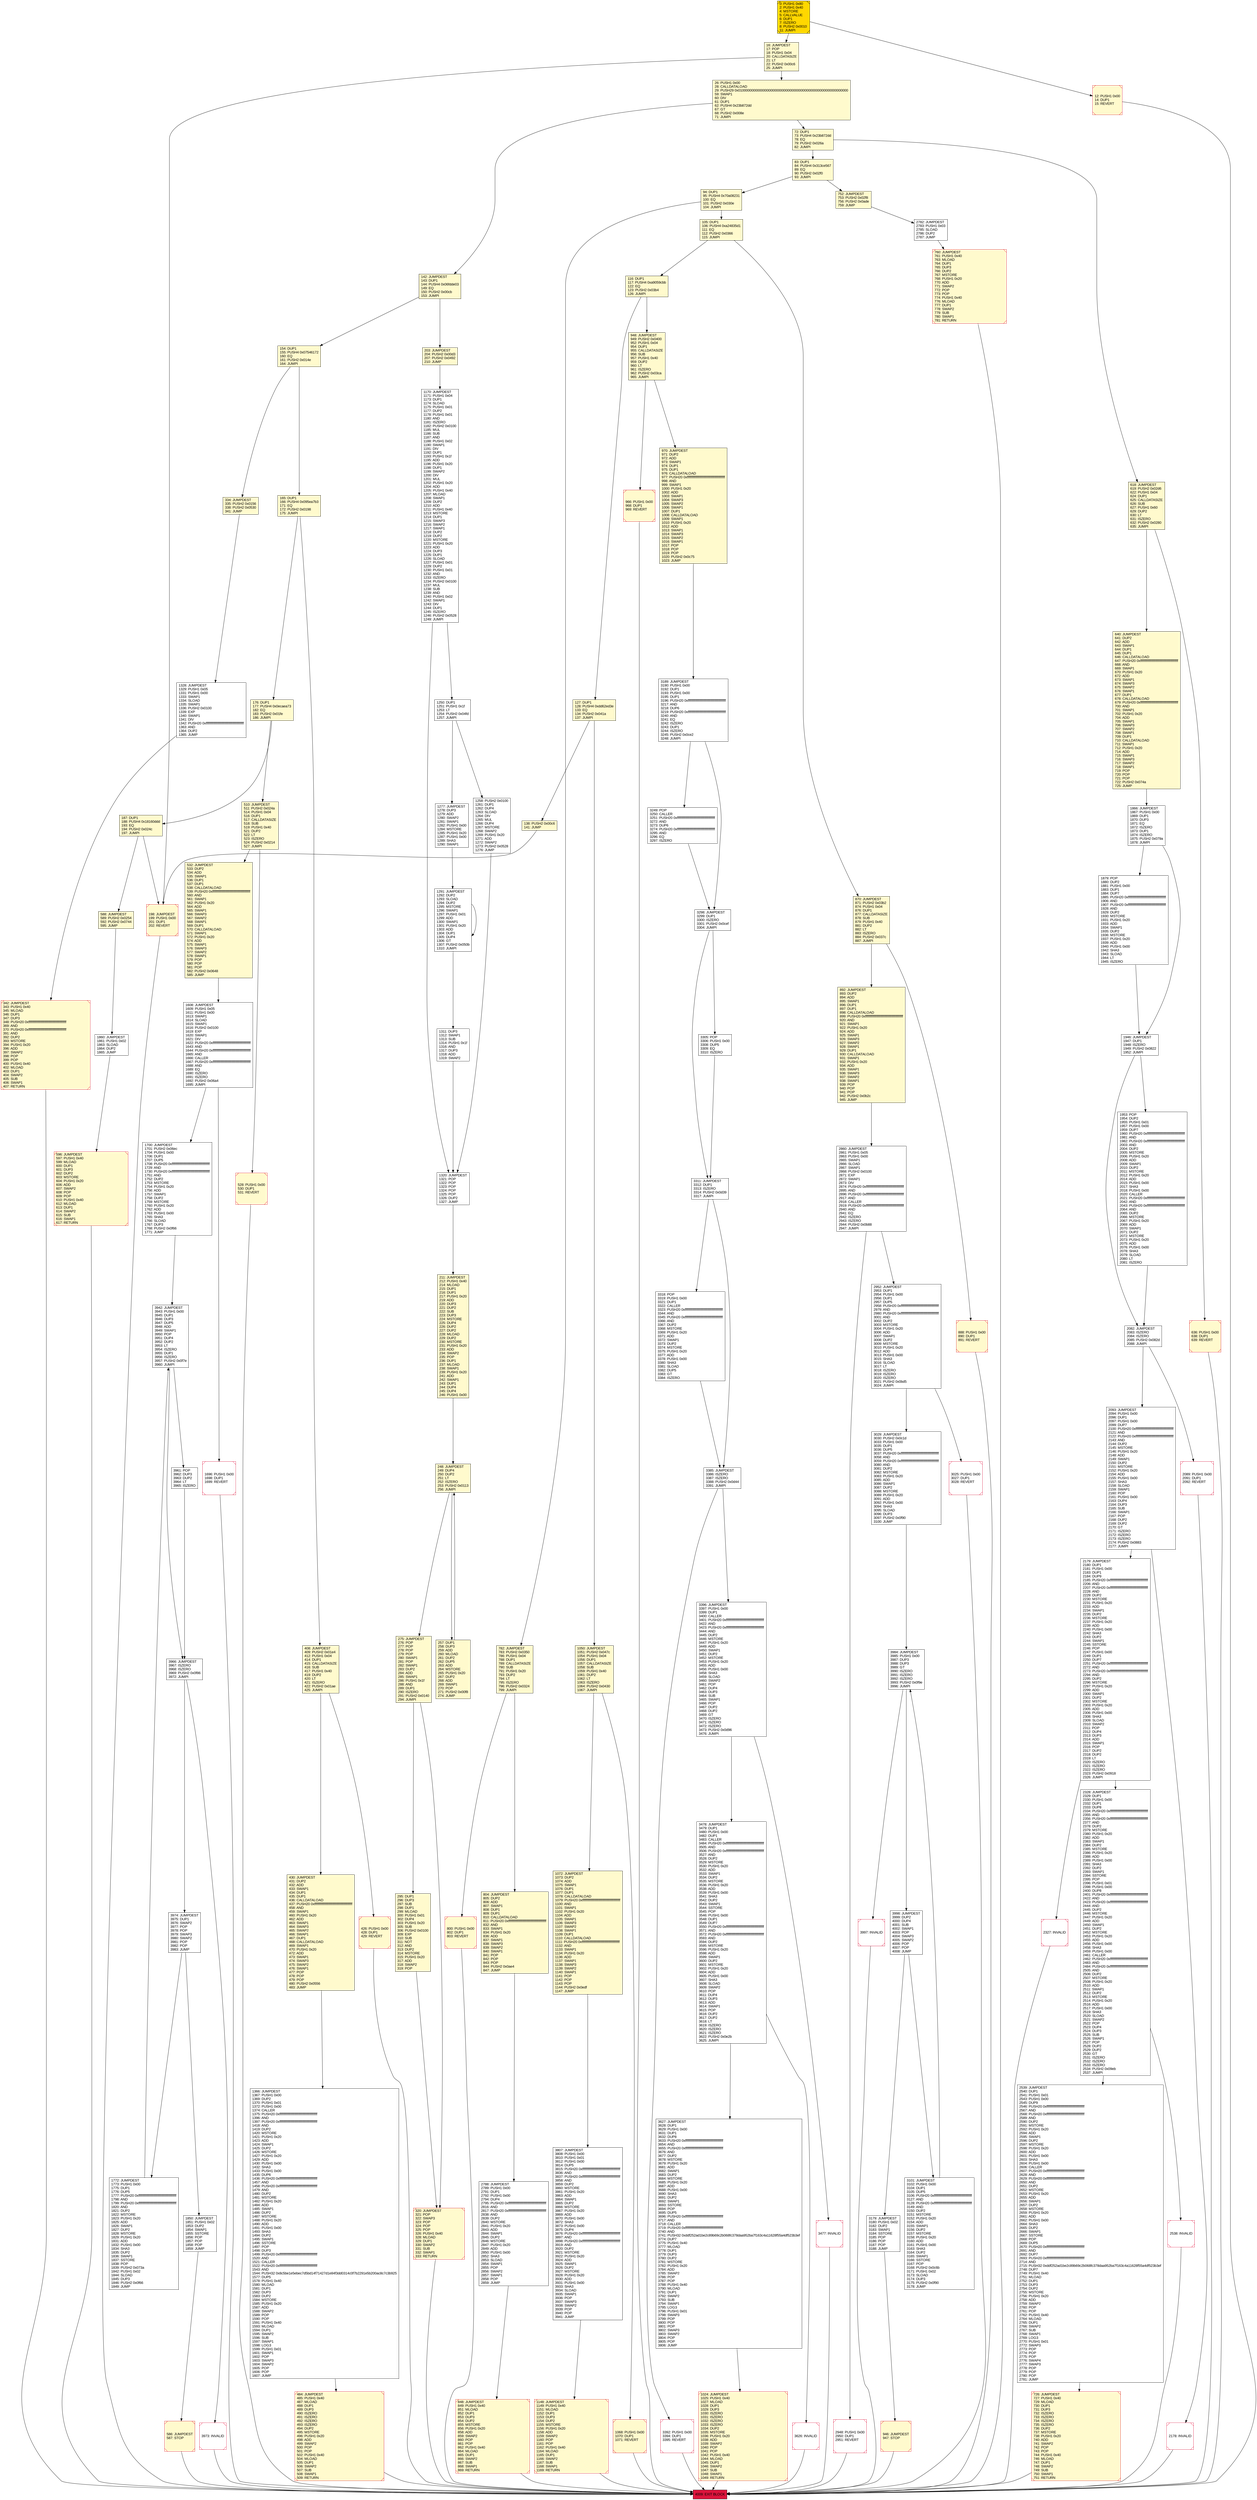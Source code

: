 digraph G {
bgcolor=transparent rankdir=UD;
node [shape=box style=filled color=black fillcolor=white fontname=arial fontcolor=black];
26 [label="26: PUSH1 0x00\l28: CALLDATALOAD\l29: PUSH29 0x0100000000000000000000000000000000000000000000000000000000\l59: SWAP1\l60: DIV\l61: DUP1\l62: PUSH4 0x23b872dd\l67: GT\l68: PUSH2 0x008e\l71: JUMPI\l" fillcolor=lemonchiffon ];
1696 [label="1696: PUSH1 0x00\l1698: DUP1\l1699: REVERT\l" shape=Msquare color=crimson ];
2328 [label="2328: JUMPDEST\l2329: DUP1\l2330: PUSH1 0x00\l2332: DUP1\l2333: DUP8\l2334: PUSH20 0xffffffffffffffffffffffffffffffffffffffff\l2355: AND\l2356: PUSH20 0xffffffffffffffffffffffffffffffffffffffff\l2377: AND\l2378: DUP2\l2379: MSTORE\l2380: PUSH1 0x20\l2382: ADD\l2383: SWAP1\l2384: DUP2\l2385: MSTORE\l2386: PUSH1 0x20\l2388: ADD\l2389: PUSH1 0x00\l2391: SHA3\l2392: DUP2\l2393: SWAP1\l2394: SSTORE\l2395: POP\l2396: PUSH1 0x01\l2398: PUSH1 0x00\l2400: DUP8\l2401: PUSH20 0xffffffffffffffffffffffffffffffffffffffff\l2422: AND\l2423: PUSH20 0xffffffffffffffffffffffffffffffffffffffff\l2444: AND\l2445: DUP2\l2446: MSTORE\l2447: PUSH1 0x20\l2449: ADD\l2450: SWAP1\l2451: DUP2\l2452: MSTORE\l2453: PUSH1 0x20\l2455: ADD\l2456: PUSH1 0x00\l2458: SHA3\l2459: PUSH1 0x00\l2461: CALLER\l2462: PUSH20 0xffffffffffffffffffffffffffffffffffffffff\l2483: AND\l2484: PUSH20 0xffffffffffffffffffffffffffffffffffffffff\l2505: AND\l2506: DUP2\l2507: MSTORE\l2508: PUSH1 0x20\l2510: ADD\l2511: SWAP1\l2512: DUP2\l2513: MSTORE\l2514: PUSH1 0x20\l2516: ADD\l2517: PUSH1 0x00\l2519: SHA3\l2520: SLOAD\l2521: SWAP2\l2522: POP\l2523: DUP4\l2524: DUP3\l2525: SUB\l2526: SWAP1\l2527: POP\l2528: DUP2\l2529: DUP2\l2530: GT\l2531: ISZERO\l2532: ISZERO\l2533: ISZERO\l2534: PUSH2 0x09eb\l2537: JUMPI\l" ];
342 [label="342: JUMPDEST\l343: PUSH1 0x40\l345: MLOAD\l346: DUP1\l347: DUP3\l348: PUSH20 0xffffffffffffffffffffffffffffffffffffffff\l369: AND\l370: PUSH20 0xffffffffffffffffffffffffffffffffffffffff\l391: AND\l392: DUP2\l393: MSTORE\l394: PUSH1 0x20\l396: ADD\l397: SWAP2\l398: POP\l399: POP\l400: PUSH1 0x40\l402: MLOAD\l403: DUP1\l404: SWAP2\l405: SUB\l406: SWAP1\l407: RETURN\l" fillcolor=lemonchiffon shape=Msquare color=crimson ];
618 [label="618: JUMPDEST\l619: PUSH2 0x02d6\l622: PUSH1 0x04\l624: DUP1\l625: CALLDATASIZE\l626: SUB\l627: PUSH1 0x60\l629: DUP2\l630: LT\l631: ISZERO\l632: PUSH2 0x0280\l635: JUMPI\l" fillcolor=lemonchiffon ];
426 [label="426: PUSH1 0x00\l428: DUP1\l429: REVERT\l" fillcolor=lemonchiffon shape=Msquare color=crimson ];
116 [label="116: DUP1\l117: PUSH4 0xa9059cbb\l122: EQ\l123: PUSH2 0x03b4\l126: JUMPI\l" fillcolor=lemonchiffon ];
3396 [label="3396: JUMPDEST\l3397: PUSH1 0x00\l3399: DUP1\l3400: CALLER\l3401: PUSH20 0xffffffffffffffffffffffffffffffffffffffff\l3422: AND\l3423: PUSH20 0xffffffffffffffffffffffffffffffffffffffff\l3444: AND\l3445: DUP2\l3446: MSTORE\l3447: PUSH1 0x20\l3449: ADD\l3450: SWAP1\l3451: DUP2\l3452: MSTORE\l3453: PUSH1 0x20\l3455: ADD\l3456: PUSH1 0x00\l3458: SHA3\l3459: SLOAD\l3460: SWAP2\l3461: POP\l3462: DUP4\l3463: DUP3\l3464: SUB\l3465: SWAP1\l3466: POP\l3467: DUP2\l3468: DUP2\l3469: GT\l3470: ISZERO\l3471: ISZERO\l3472: ISZERO\l3473: PUSH2 0x0d96\l3476: JUMPI\l" ];
948 [label="948: JUMPDEST\l949: PUSH2 0x0400\l952: PUSH1 0x04\l954: DUP1\l955: CALLDATASIZE\l956: SUB\l957: PUSH1 0x40\l959: DUP2\l960: LT\l961: ISZERO\l962: PUSH2 0x03ca\l965: JUMPI\l" fillcolor=lemonchiffon ];
3305 [label="3305: POP\l3306: PUSH1 0x00\l3308: DUP5\l3309: EQ\l3310: ISZERO\l" ];
0 [label="0: PUSH1 0x80\l2: PUSH1 0x40\l4: MSTORE\l5: CALLVALUE\l6: DUP1\l7: ISZERO\l8: PUSH2 0x0010\l11: JUMPI\l" fillcolor=lemonchiffon shape=Msquare fillcolor=gold ];
16 [label="16: JUMPDEST\l17: POP\l18: PUSH1 0x04\l20: CALLDATASIZE\l21: LT\l22: PUSH2 0x00c6\l25: JUMPI\l" fillcolor=lemonchiffon ];
3029 [label="3029: JUMPDEST\l3030: PUSH2 0x0c1d\l3033: PUSH1 0x00\l3035: DUP1\l3036: DUP5\l3037: PUSH20 0xffffffffffffffffffffffffffffffffffffffff\l3058: AND\l3059: PUSH20 0xffffffffffffffffffffffffffffffffffffffff\l3080: AND\l3081: DUP2\l3082: MSTORE\l3083: PUSH1 0x20\l3085: ADD\l3086: SWAP1\l3087: DUP2\l3088: MSTORE\l3089: PUSH1 0x20\l3091: ADD\l3092: PUSH1 0x00\l3094: SHA3\l3095: SLOAD\l3096: DUP3\l3097: PUSH2 0x0f90\l3100: JUMP\l" ];
1320 [label="1320: JUMPDEST\l1321: POP\l1322: POP\l1323: POP\l1324: POP\l1325: POP\l1326: DUP2\l1327: JUMP\l" ];
3478 [label="3478: JUMPDEST\l3479: DUP1\l3480: PUSH1 0x00\l3482: DUP1\l3483: CALLER\l3484: PUSH20 0xffffffffffffffffffffffffffffffffffffffff\l3505: AND\l3506: PUSH20 0xffffffffffffffffffffffffffffffffffffffff\l3527: AND\l3528: DUP2\l3529: MSTORE\l3530: PUSH1 0x20\l3532: ADD\l3533: SWAP1\l3534: DUP2\l3535: MSTORE\l3536: PUSH1 0x20\l3538: ADD\l3539: PUSH1 0x00\l3541: SHA3\l3542: DUP2\l3543: SWAP1\l3544: SSTORE\l3545: POP\l3546: PUSH1 0x00\l3548: DUP1\l3549: DUP7\l3550: PUSH20 0xffffffffffffffffffffffffffffffffffffffff\l3571: AND\l3572: PUSH20 0xffffffffffffffffffffffffffffffffffffffff\l3593: AND\l3594: DUP2\l3595: MSTORE\l3596: PUSH1 0x20\l3598: ADD\l3599: SWAP1\l3600: DUP2\l3601: MSTORE\l3602: PUSH1 0x20\l3604: ADD\l3605: PUSH1 0x00\l3607: SHA3\l3608: SLOAD\l3609: SWAP2\l3610: POP\l3611: DUP4\l3612: DUP3\l3613: ADD\l3614: SWAP1\l3615: POP\l3616: DUP2\l3617: DUP2\l3618: LT\l3619: ISZERO\l3620: ISZERO\l3621: ISZERO\l3622: PUSH2 0x0e2b\l3625: JUMPI\l" ];
3997 [label="3997: INVALID\l" shape=Msquare color=crimson ];
2948 [label="2948: PUSH1 0x00\l2950: DUP1\l2951: REVERT\l" shape=Msquare color=crimson ];
946 [label="946: JUMPDEST\l947: STOP\l" fillcolor=lemonchiffon shape=Msquare color=crimson ];
892 [label="892: JUMPDEST\l893: DUP2\l894: ADD\l895: SWAP1\l896: DUP1\l897: DUP1\l898: CALLDATALOAD\l899: PUSH20 0xffffffffffffffffffffffffffffffffffffffff\l920: AND\l921: SWAP1\l922: PUSH1 0x20\l924: ADD\l925: SWAP1\l926: SWAP3\l927: SWAP2\l928: SWAP1\l929: DUP1\l930: CALLDATALOAD\l931: SWAP1\l932: PUSH1 0x20\l934: ADD\l935: SWAP1\l936: SWAP3\l937: SWAP2\l938: SWAP1\l939: POP\l940: POP\l941: POP\l942: PUSH2 0x0b2c\l945: JUMP\l" fillcolor=lemonchiffon ];
1311 [label="1311: DUP3\l1312: SWAP1\l1313: SUB\l1314: PUSH1 0x1f\l1316: AND\l1317: DUP3\l1318: ADD\l1319: SWAP2\l" ];
1366 [label="1366: JUMPDEST\l1367: PUSH1 0x00\l1369: DUP2\l1370: PUSH1 0x01\l1372: PUSH1 0x00\l1374: CALLER\l1375: PUSH20 0xffffffffffffffffffffffffffffffffffffffff\l1396: AND\l1397: PUSH20 0xffffffffffffffffffffffffffffffffffffffff\l1418: AND\l1419: DUP2\l1420: MSTORE\l1421: PUSH1 0x20\l1423: ADD\l1424: SWAP1\l1425: DUP2\l1426: MSTORE\l1427: PUSH1 0x20\l1429: ADD\l1430: PUSH1 0x00\l1432: SHA3\l1433: PUSH1 0x00\l1435: DUP6\l1436: PUSH20 0xffffffffffffffffffffffffffffffffffffffff\l1457: AND\l1458: PUSH20 0xffffffffffffffffffffffffffffffffffffffff\l1479: AND\l1480: DUP2\l1481: MSTORE\l1482: PUSH1 0x20\l1484: ADD\l1485: SWAP1\l1486: DUP2\l1487: MSTORE\l1488: PUSH1 0x20\l1490: ADD\l1491: PUSH1 0x00\l1493: SHA3\l1494: DUP2\l1495: SWAP1\l1496: SSTORE\l1497: POP\l1498: DUP3\l1499: PUSH20 0xffffffffffffffffffffffffffffffffffffffff\l1520: AND\l1521: CALLER\l1522: PUSH20 0xffffffffffffffffffffffffffffffffffffffff\l1543: AND\l1544: PUSH32 0x8c5be1e5ebec7d5bd14f71427d1e84f3dd0314c0f7b2291e5b200ac8c7c3b925\l1577: DUP5\l1578: PUSH1 0x40\l1580: MLOAD\l1581: DUP1\l1582: DUP3\l1583: DUP2\l1584: MSTORE\l1585: PUSH1 0x20\l1587: ADD\l1588: SWAP2\l1589: POP\l1590: POP\l1591: PUSH1 0x40\l1593: MLOAD\l1594: DUP1\l1595: SWAP2\l1596: SUB\l1597: SWAP1\l1598: LOG3\l1599: PUSH1 0x01\l1601: SWAP1\l1602: POP\l1603: SWAP3\l1604: SWAP2\l1605: POP\l1606: POP\l1607: JUMP\l" ];
3477 [label="3477: INVALID\l" shape=Msquare color=crimson ];
295 [label="295: DUP1\l296: DUP3\l297: SUB\l298: DUP1\l299: MLOAD\l300: PUSH1 0x01\l302: DUP4\l303: PUSH1 0x20\l305: SUB\l306: PUSH2 0x0100\l309: EXP\l310: SUB\l311: NOT\l312: AND\l313: DUP2\l314: MSTORE\l315: PUSH1 0x20\l317: ADD\l318: SWAP2\l319: POP\l" fillcolor=lemonchiffon ];
1608 [label="1608: JUMPDEST\l1609: PUSH1 0x05\l1611: PUSH1 0x00\l1613: SWAP1\l1614: SLOAD\l1615: SWAP1\l1616: PUSH2 0x0100\l1619: EXP\l1620: SWAP1\l1621: DIV\l1622: PUSH20 0xffffffffffffffffffffffffffffffffffffffff\l1643: AND\l1644: PUSH20 0xffffffffffffffffffffffffffffffffffffffff\l1665: AND\l1666: CALLER\l1667: PUSH20 0xffffffffffffffffffffffffffffffffffffffff\l1688: AND\l1689: EQ\l1690: ISZERO\l1691: ISZERO\l1692: PUSH2 0x06a4\l1695: JUMPI\l" ];
3627 [label="3627: JUMPDEST\l3628: DUP1\l3629: PUSH1 0x00\l3631: DUP1\l3632: DUP8\l3633: PUSH20 0xffffffffffffffffffffffffffffffffffffffff\l3654: AND\l3655: PUSH20 0xffffffffffffffffffffffffffffffffffffffff\l3676: AND\l3677: DUP2\l3678: MSTORE\l3679: PUSH1 0x20\l3681: ADD\l3682: SWAP1\l3683: DUP2\l3684: MSTORE\l3685: PUSH1 0x20\l3687: ADD\l3688: PUSH1 0x00\l3690: SHA3\l3691: DUP2\l3692: SWAP1\l3693: SSTORE\l3694: POP\l3695: DUP5\l3696: PUSH20 0xffffffffffffffffffffffffffffffffffffffff\l3717: AND\l3718: CALLER\l3719: PUSH20 0xffffffffffffffffffffffffffffffffffffffff\l3740: AND\l3741: PUSH32 0xddf252ad1be2c89b69c2b068fc378daa952ba7f163c4a11628f55a4df523b3ef\l3774: DUP7\l3775: PUSH1 0x40\l3777: MLOAD\l3778: DUP1\l3779: DUP3\l3780: DUP2\l3781: MSTORE\l3782: PUSH1 0x20\l3784: ADD\l3785: SWAP2\l3786: POP\l3787: POP\l3788: PUSH1 0x40\l3790: MLOAD\l3791: DUP1\l3792: SWAP2\l3793: SUB\l3794: SWAP1\l3795: LOG3\l3796: PUSH1 0x01\l3798: SWAP3\l3799: POP\l3800: POP\l3801: POP\l3802: SWAP3\l3803: SWAP2\l3804: POP\l3805: POP\l3806: JUMP\l" ];
1072 [label="1072: JUMPDEST\l1073: DUP2\l1074: ADD\l1075: SWAP1\l1076: DUP1\l1077: DUP1\l1078: CALLDATALOAD\l1079: PUSH20 0xffffffffffffffffffffffffffffffffffffffff\l1100: AND\l1101: SWAP1\l1102: PUSH1 0x20\l1104: ADD\l1105: SWAP1\l1106: SWAP3\l1107: SWAP2\l1108: SWAP1\l1109: DUP1\l1110: CALLDATALOAD\l1111: PUSH20 0xffffffffffffffffffffffffffffffffffffffff\l1132: AND\l1133: SWAP1\l1134: PUSH1 0x20\l1136: ADD\l1137: SWAP1\l1138: SWAP3\l1139: SWAP2\l1140: SWAP1\l1141: POP\l1142: POP\l1143: POP\l1144: PUSH2 0x0edf\l1147: JUMP\l" fillcolor=lemonchiffon ];
1860 [label="1860: JUMPDEST\l1861: PUSH1 0x02\l1863: SLOAD\l1864: DUP2\l1865: JUMP\l" ];
3973 [label="3973: INVALID\l" shape=Msquare color=crimson ];
1024 [label="1024: JUMPDEST\l1025: PUSH1 0x40\l1027: MLOAD\l1028: DUP1\l1029: DUP3\l1030: ISZERO\l1031: ISZERO\l1032: ISZERO\l1033: ISZERO\l1034: DUP2\l1035: MSTORE\l1036: PUSH1 0x20\l1038: ADD\l1039: SWAP2\l1040: POP\l1041: POP\l1042: PUSH1 0x40\l1044: MLOAD\l1045: DUP1\l1046: SWAP2\l1047: SUB\l1048: SWAP1\l1049: RETURN\l" fillcolor=lemonchiffon shape=Msquare color=crimson ];
2093 [label="2093: JUMPDEST\l2094: PUSH1 0x00\l2096: DUP1\l2097: PUSH1 0x00\l2099: DUP7\l2100: PUSH20 0xffffffffffffffffffffffffffffffffffffffff\l2121: AND\l2122: PUSH20 0xffffffffffffffffffffffffffffffffffffffff\l2143: AND\l2144: DUP2\l2145: MSTORE\l2146: PUSH1 0x20\l2148: ADD\l2149: SWAP1\l2150: DUP2\l2151: MSTORE\l2152: PUSH1 0x20\l2154: ADD\l2155: PUSH1 0x00\l2157: SHA3\l2158: SLOAD\l2159: SWAP1\l2160: POP\l2161: PUSH1 0x00\l2163: DUP4\l2164: DUP3\l2165: SUB\l2166: SWAP1\l2167: POP\l2168: DUP2\l2169: DUP2\l2170: GT\l2171: ISZERO\l2172: ISZERO\l2173: ISZERO\l2174: PUSH2 0x0883\l2177: JUMPI\l" ];
2178 [label="2178: INVALID\l" shape=Msquare color=crimson ];
1291 [label="1291: JUMPDEST\l1292: DUP2\l1293: SLOAD\l1294: DUP2\l1295: MSTORE\l1296: SWAP1\l1297: PUSH1 0x01\l1299: ADD\l1300: SWAP1\l1301: PUSH1 0x20\l1303: ADD\l1304: DUP1\l1305: DUP4\l1306: GT\l1307: PUSH2 0x050b\l1310: JUMPI\l" ];
1772 [label="1772: JUMPDEST\l1773: PUSH1 0x00\l1775: DUP1\l1776: DUP5\l1777: PUSH20 0xffffffffffffffffffffffffffffffffffffffff\l1798: AND\l1799: PUSH20 0xffffffffffffffffffffffffffffffffffffffff\l1820: AND\l1821: DUP2\l1822: MSTORE\l1823: PUSH1 0x20\l1825: ADD\l1826: SWAP1\l1827: DUP2\l1828: MSTORE\l1829: PUSH1 0x20\l1831: ADD\l1832: PUSH1 0x00\l1834: SHA3\l1835: DUP2\l1836: SWAP1\l1837: SSTORE\l1838: POP\l1839: PUSH2 0x073a\l1842: PUSH1 0x02\l1844: SLOAD\l1845: DUP3\l1846: PUSH2 0x0f66\l1849: JUMP\l" ];
1250 [label="1250: DUP1\l1251: PUSH1 0x1f\l1253: LT\l1254: PUSH2 0x04fd\l1257: JUMPI\l" ];
760 [label="760: JUMPDEST\l761: PUSH1 0x40\l763: MLOAD\l764: DUP1\l765: DUP3\l766: DUP2\l767: MSTORE\l768: PUSH1 0x20\l770: ADD\l771: SWAP2\l772: POP\l773: POP\l774: PUSH1 0x40\l776: MLOAD\l777: DUP1\l778: SWAP2\l779: SUB\l780: SWAP1\l781: RETURN\l" fillcolor=lemonchiffon shape=Msquare color=crimson ];
138 [label="138: PUSH2 0x00c6\l141: JUMP\l" fillcolor=lemonchiffon ];
187 [label="187: DUP1\l188: PUSH4 0x18160ddd\l193: EQ\l194: PUSH2 0x024c\l197: JUMPI\l" fillcolor=lemonchiffon ];
3311 [label="3311: JUMPDEST\l3312: DUP1\l3313: ISZERO\l3314: PUSH2 0x0d39\l3317: JUMPI\l" ];
2538 [label="2538: INVALID\l" shape=Msquare color=crimson ];
3807 [label="3807: JUMPDEST\l3808: PUSH1 0x00\l3810: PUSH1 0x01\l3812: PUSH1 0x00\l3814: DUP5\l3815: PUSH20 0xffffffffffffffffffffffffffffffffffffffff\l3836: AND\l3837: PUSH20 0xffffffffffffffffffffffffffffffffffffffff\l3858: AND\l3859: DUP2\l3860: MSTORE\l3861: PUSH1 0x20\l3863: ADD\l3864: SWAP1\l3865: DUP2\l3866: MSTORE\l3867: PUSH1 0x20\l3869: ADD\l3870: PUSH1 0x00\l3872: SHA3\l3873: PUSH1 0x00\l3875: DUP4\l3876: PUSH20 0xffffffffffffffffffffffffffffffffffffffff\l3897: AND\l3898: PUSH20 0xffffffffffffffffffffffffffffffffffffffff\l3919: AND\l3920: DUP2\l3921: MSTORE\l3922: PUSH1 0x20\l3924: ADD\l3925: SWAP1\l3926: DUP2\l3927: MSTORE\l3928: PUSH1 0x20\l3930: ADD\l3931: PUSH1 0x00\l3933: SHA3\l3934: SLOAD\l3935: SWAP1\l3936: POP\l3937: SWAP3\l3938: SWAP2\l3939: POP\l3940: POP\l3941: JUMP\l" ];
203 [label="203: JUMPDEST\l204: PUSH2 0x00d3\l207: PUSH2 0x0492\l210: JUMP\l" fillcolor=lemonchiffon ];
1328 [label="1328: JUMPDEST\l1329: PUSH1 0x05\l1331: PUSH1 0x00\l1333: SWAP1\l1334: SLOAD\l1335: SWAP1\l1336: PUSH2 0x0100\l1339: EXP\l1340: SWAP1\l1341: DIV\l1342: PUSH20 0xffffffffffffffffffffffffffffffffffffffff\l1363: AND\l1364: DUP2\l1365: JUMP\l" ];
105 [label="105: DUP1\l106: PUSH4 0xa24835d1\l111: EQ\l112: PUSH2 0x0366\l115: JUMPI\l" fillcolor=lemonchiffon ];
1258 [label="1258: PUSH2 0x0100\l1261: DUP1\l1262: DUP4\l1263: SLOAD\l1264: DIV\l1265: MUL\l1266: DUP4\l1267: MSTORE\l1268: SWAP2\l1269: PUSH1 0x20\l1271: ADD\l1272: SWAP2\l1273: PUSH2 0x0528\l1276: JUMP\l" ];
3298 [label="3298: JUMPDEST\l3299: DUP1\l3300: ISZERO\l3301: PUSH2 0x0cef\l3304: JUMPI\l" ];
970 [label="970: JUMPDEST\l971: DUP2\l972: ADD\l973: SWAP1\l974: DUP1\l975: DUP1\l976: CALLDATALOAD\l977: PUSH20 0xffffffffffffffffffffffffffffffffffffffff\l998: AND\l999: SWAP1\l1000: PUSH1 0x20\l1002: ADD\l1003: SWAP1\l1004: SWAP3\l1005: SWAP2\l1006: SWAP1\l1007: DUP1\l1008: CALLDATALOAD\l1009: SWAP1\l1010: PUSH1 0x20\l1012: ADD\l1013: SWAP1\l1014: SWAP3\l1015: SWAP2\l1016: SWAP1\l1017: POP\l1018: POP\l1019: POP\l1020: PUSH2 0x0c75\l1023: JUMP\l" fillcolor=lemonchiffon ];
165 [label="165: DUP1\l166: PUSH4 0x095ea7b3\l171: EQ\l172: PUSH2 0x0198\l175: JUMPI\l" fillcolor=lemonchiffon ];
1953 [label="1953: POP\l1954: DUP2\l1955: PUSH1 0x01\l1957: PUSH1 0x00\l1959: DUP7\l1960: PUSH20 0xffffffffffffffffffffffffffffffffffffffff\l1981: AND\l1982: PUSH20 0xffffffffffffffffffffffffffffffffffffffff\l2003: AND\l2004: DUP2\l2005: MSTORE\l2006: PUSH1 0x20\l2008: ADD\l2009: SWAP1\l2010: DUP2\l2011: MSTORE\l2012: PUSH1 0x20\l2014: ADD\l2015: PUSH1 0x00\l2017: SHA3\l2018: PUSH1 0x00\l2020: CALLER\l2021: PUSH20 0xffffffffffffffffffffffffffffffffffffffff\l2042: AND\l2043: PUSH20 0xffffffffffffffffffffffffffffffffffffffff\l2064: AND\l2065: DUP2\l2066: MSTORE\l2067: PUSH1 0x20\l2069: ADD\l2070: SWAP1\l2071: DUP2\l2072: MSTORE\l2073: PUSH1 0x20\l2075: ADD\l2076: PUSH1 0x00\l2078: SHA3\l2079: SLOAD\l2080: LT\l2081: ISZERO\l" ];
211 [label="211: JUMPDEST\l212: PUSH1 0x40\l214: MLOAD\l215: DUP1\l216: DUP1\l217: PUSH1 0x20\l219: ADD\l220: DUP3\l221: DUP2\l222: SUB\l223: DUP3\l224: MSTORE\l225: DUP4\l226: DUP2\l227: DUP2\l228: MLOAD\l229: DUP2\l230: MSTORE\l231: PUSH1 0x20\l233: ADD\l234: SWAP2\l235: POP\l236: DUP1\l237: MLOAD\l238: SWAP1\l239: PUSH1 0x20\l241: ADD\l242: SWAP1\l243: DUP1\l244: DUP4\l245: DUP4\l246: PUSH1 0x00\l" fillcolor=lemonchiffon ];
334 [label="334: JUMPDEST\l335: PUSH2 0x0156\l338: PUSH2 0x0530\l341: JUMP\l" fillcolor=lemonchiffon ];
966 [label="966: PUSH1 0x00\l968: DUP1\l969: REVERT\l" fillcolor=lemonchiffon shape=Msquare color=crimson ];
870 [label="870: JUMPDEST\l871: PUSH2 0x03b2\l874: PUSH1 0x04\l876: DUP1\l877: CALLDATASIZE\l878: SUB\l879: PUSH1 0x40\l881: DUP2\l882: LT\l883: ISZERO\l884: PUSH2 0x037c\l887: JUMPI\l" fillcolor=lemonchiffon ];
782 [label="782: JUMPDEST\l783: PUSH2 0x0350\l786: PUSH1 0x04\l788: DUP1\l789: CALLDATASIZE\l790: SUB\l791: PUSH1 0x20\l793: DUP2\l794: LT\l795: ISZERO\l796: PUSH2 0x0324\l799: JUMPI\l" fillcolor=lemonchiffon ];
176 [label="176: DUP1\l177: PUSH4 0x0ecaea73\l182: EQ\l183: PUSH2 0x01fe\l186: JUMPI\l" fillcolor=lemonchiffon ];
2788 [label="2788: JUMPDEST\l2789: PUSH1 0x00\l2791: DUP1\l2792: PUSH1 0x00\l2794: DUP4\l2795: PUSH20 0xffffffffffffffffffffffffffffffffffffffff\l2816: AND\l2817: PUSH20 0xffffffffffffffffffffffffffffffffffffffff\l2838: AND\l2839: DUP2\l2840: MSTORE\l2841: PUSH1 0x20\l2843: ADD\l2844: SWAP1\l2845: DUP2\l2846: MSTORE\l2847: PUSH1 0x20\l2849: ADD\l2850: PUSH1 0x00\l2852: SHA3\l2853: SLOAD\l2854: SWAP1\l2855: POP\l2856: SWAP2\l2857: SWAP1\l2858: POP\l2859: JUMP\l" ];
3025 [label="3025: PUSH1 0x00\l3027: DUP1\l3028: REVERT\l" shape=Msquare color=crimson ];
154 [label="154: DUP1\l155: PUSH4 0x07546172\l160: EQ\l161: PUSH2 0x014e\l164: JUMPI\l" fillcolor=lemonchiffon ];
408 [label="408: JUMPDEST\l409: PUSH2 0x01e4\l412: PUSH1 0x04\l414: DUP1\l415: CALLDATASIZE\l416: SUB\l417: PUSH1 0x40\l419: DUP2\l420: LT\l421: ISZERO\l422: PUSH2 0x01ae\l425: JUMPI\l" fillcolor=lemonchiffon ];
2782 [label="2782: JUMPDEST\l2783: PUSH1 0x03\l2785: SLOAD\l2786: DUP2\l2787: JUMP\l" ];
3101 [label="3101: JUMPDEST\l3102: PUSH1 0x00\l3104: DUP1\l3105: DUP5\l3106: PUSH20 0xffffffffffffffffffffffffffffffffffffffff\l3127: AND\l3128: PUSH20 0xffffffffffffffffffffffffffffffffffffffff\l3149: AND\l3150: DUP2\l3151: MSTORE\l3152: PUSH1 0x20\l3154: ADD\l3155: SWAP1\l3156: DUP2\l3157: MSTORE\l3158: PUSH1 0x20\l3160: ADD\l3161: PUSH1 0x00\l3163: SHA3\l3164: DUP2\l3165: SWAP1\l3166: SSTORE\l3167: POP\l3168: PUSH2 0x0c6b\l3171: PUSH1 0x02\l3173: SLOAD\l3174: DUP3\l3175: PUSH2 0x0f90\l3178: JUMP\l" ];
3318 [label="3318: POP\l3319: PUSH1 0x00\l3321: DUP1\l3322: CALLER\l3323: PUSH20 0xffffffffffffffffffffffffffffffffffffffff\l3344: AND\l3345: PUSH20 0xffffffffffffffffffffffffffffffffffffffff\l3366: AND\l3367: DUP2\l3368: MSTORE\l3369: PUSH1 0x20\l3371: ADD\l3372: SWAP1\l3373: DUP2\l3374: MSTORE\l3375: PUSH1 0x20\l3377: ADD\l3378: PUSH1 0x00\l3380: SHA3\l3381: SLOAD\l3382: DUP5\l3383: GT\l3384: ISZERO\l" ];
588 [label="588: JUMPDEST\l589: PUSH2 0x0254\l592: PUSH2 0x0744\l595: JUMP\l" fillcolor=lemonchiffon ];
800 [label="800: PUSH1 0x00\l802: DUP1\l803: REVERT\l" fillcolor=lemonchiffon shape=Msquare color=crimson ];
532 [label="532: JUMPDEST\l533: DUP2\l534: ADD\l535: SWAP1\l536: DUP1\l537: DUP1\l538: CALLDATALOAD\l539: PUSH20 0xffffffffffffffffffffffffffffffffffffffff\l560: AND\l561: SWAP1\l562: PUSH1 0x20\l564: ADD\l565: SWAP1\l566: SWAP3\l567: SWAP2\l568: SWAP1\l569: DUP1\l570: CALLDATALOAD\l571: SWAP1\l572: PUSH1 0x20\l574: ADD\l575: SWAP1\l576: SWAP3\l577: SWAP2\l578: SWAP1\l579: POP\l580: POP\l581: POP\l582: PUSH2 0x0648\l585: JUMP\l" fillcolor=lemonchiffon ];
2089 [label="2089: PUSH1 0x00\l2091: DUP1\l2092: REVERT\l" shape=Msquare color=crimson ];
2860 [label="2860: JUMPDEST\l2861: PUSH1 0x05\l2863: PUSH1 0x00\l2865: SWAP1\l2866: SLOAD\l2867: SWAP1\l2868: PUSH2 0x0100\l2871: EXP\l2872: SWAP1\l2873: DIV\l2874: PUSH20 0xffffffffffffffffffffffffffffffffffffffff\l2895: AND\l2896: PUSH20 0xffffffffffffffffffffffffffffffffffffffff\l2917: AND\l2918: CALLER\l2919: PUSH20 0xffffffffffffffffffffffffffffffffffffffff\l2940: AND\l2941: EQ\l2942: ISZERO\l2943: ISZERO\l2944: PUSH2 0x0b88\l2947: JUMPI\l" ];
1068 [label="1068: PUSH1 0x00\l1070: DUP1\l1071: REVERT\l" fillcolor=lemonchiffon shape=Msquare color=crimson ];
1170 [label="1170: JUMPDEST\l1171: PUSH1 0x04\l1173: DUP1\l1174: SLOAD\l1175: PUSH1 0x01\l1177: DUP2\l1178: PUSH1 0x01\l1180: AND\l1181: ISZERO\l1182: PUSH2 0x0100\l1185: MUL\l1186: SUB\l1187: AND\l1188: PUSH1 0x02\l1190: SWAP1\l1191: DIV\l1192: DUP1\l1193: PUSH1 0x1f\l1195: ADD\l1196: PUSH1 0x20\l1198: DUP1\l1199: SWAP2\l1200: DIV\l1201: MUL\l1202: PUSH1 0x20\l1204: ADD\l1205: PUSH1 0x40\l1207: MLOAD\l1208: SWAP1\l1209: DUP2\l1210: ADD\l1211: PUSH1 0x40\l1213: MSTORE\l1214: DUP1\l1215: SWAP3\l1216: SWAP2\l1217: SWAP1\l1218: DUP2\l1219: DUP2\l1220: MSTORE\l1221: PUSH1 0x20\l1223: ADD\l1224: DUP3\l1225: DUP1\l1226: SLOAD\l1227: PUSH1 0x01\l1229: DUP2\l1230: PUSH1 0x01\l1232: AND\l1233: ISZERO\l1234: PUSH2 0x0100\l1237: MUL\l1238: SUB\l1239: AND\l1240: PUSH1 0x02\l1242: SWAP1\l1243: DIV\l1244: DUP1\l1245: ISZERO\l1246: PUSH2 0x0528\l1249: JUMPI\l" ];
3626 [label="3626: INVALID\l" shape=Msquare color=crimson ];
2952 [label="2952: JUMPDEST\l2953: DUP1\l2954: PUSH1 0x00\l2956: DUP1\l2957: DUP5\l2958: PUSH20 0xffffffffffffffffffffffffffffffffffffffff\l2979: AND\l2980: PUSH20 0xffffffffffffffffffffffffffffffffffffffff\l3001: AND\l3002: DUP2\l3003: MSTORE\l3004: PUSH1 0x20\l3006: ADD\l3007: SWAP1\l3008: DUP2\l3009: MSTORE\l3010: PUSH1 0x20\l3012: ADD\l3013: PUSH1 0x00\l3015: SHA3\l3016: SLOAD\l3017: LT\l3018: ISZERO\l3019: ISZERO\l3020: ISZERO\l3021: PUSH2 0x0bd5\l3024: JUMPI\l" ];
127 [label="127: DUP1\l128: PUSH4 0xdd62ed3e\l133: EQ\l134: PUSH2 0x041a\l137: JUMPI\l" fillcolor=lemonchiffon ];
3249 [label="3249: POP\l3250: CALLER\l3251: PUSH20 0xffffffffffffffffffffffffffffffffffffffff\l3272: AND\l3273: DUP6\l3274: PUSH20 0xffffffffffffffffffffffffffffffffffffffff\l3295: AND\l3296: EQ\l3297: ISZERO\l" ];
3998 [label="3998: JUMPDEST\l3999: DUP2\l4000: DUP4\l4001: SUB\l4002: SWAP1\l4003: POP\l4004: SWAP3\l4005: SWAP2\l4006: POP\l4007: POP\l4008: JUMP\l" ];
2327 [label="2327: INVALID\l" shape=Msquare color=crimson ];
4009 [label="4009: EXIT BLOCK\l" fillcolor=crimson ];
1050 [label="1050: JUMPDEST\l1051: PUSH2 0x047c\l1054: PUSH1 0x04\l1056: DUP1\l1057: CALLDATASIZE\l1058: SUB\l1059: PUSH1 0x40\l1061: DUP2\l1062: LT\l1063: ISZERO\l1064: PUSH2 0x0430\l1067: JUMPI\l" fillcolor=lemonchiffon ];
3189 [label="3189: JUMPDEST\l3190: PUSH1 0x00\l3192: DUP1\l3193: PUSH1 0x00\l3195: DUP1\l3196: PUSH20 0xffffffffffffffffffffffffffffffffffffffff\l3217: AND\l3218: DUP6\l3219: PUSH20 0xffffffffffffffffffffffffffffffffffffffff\l3240: AND\l3241: EQ\l3242: ISZERO\l3243: DUP1\l3244: ISZERO\l3245: PUSH2 0x0ce2\l3248: JUMPI\l" ];
72 [label="72: DUP1\l73: PUSH4 0x23b872dd\l78: EQ\l79: PUSH2 0x026a\l82: JUMPI\l" fillcolor=lemonchiffon ];
12 [label="12: PUSH1 0x00\l14: DUP1\l15: REVERT\l" fillcolor=lemonchiffon shape=Msquare color=crimson ];
142 [label="142: JUMPDEST\l143: DUP1\l144: PUSH4 0x06fdde03\l149: EQ\l150: PUSH2 0x00cb\l153: JUMPI\l" fillcolor=lemonchiffon ];
3179 [label="3179: JUMPDEST\l3180: PUSH1 0x02\l3182: DUP2\l3183: SWAP1\l3184: SSTORE\l3185: POP\l3186: POP\l3187: POP\l3188: JUMP\l" ];
528 [label="528: PUSH1 0x00\l530: DUP1\l531: REVERT\l" fillcolor=lemonchiffon shape=Msquare color=crimson ];
1866 [label="1866: JUMPDEST\l1867: PUSH1 0x00\l1869: DUP1\l1870: DUP3\l1871: EQ\l1872: ISZERO\l1873: DUP1\l1874: ISZERO\l1875: PUSH2 0x079a\l1878: JUMPI\l" ];
1879 [label="1879: POP\l1880: DUP2\l1881: PUSH1 0x00\l1883: DUP1\l1884: DUP7\l1885: PUSH20 0xffffffffffffffffffffffffffffffffffffffff\l1906: AND\l1907: PUSH20 0xffffffffffffffffffffffffffffffffffffffff\l1928: AND\l1929: DUP2\l1930: MSTORE\l1931: PUSH1 0x20\l1933: ADD\l1934: SWAP1\l1935: DUP2\l1936: MSTORE\l1937: PUSH1 0x20\l1939: ADD\l1940: PUSH1 0x00\l1942: SHA3\l1943: SLOAD\l1944: LT\l1945: ISZERO\l" ];
198 [label="198: JUMPDEST\l199: PUSH1 0x00\l201: DUP1\l202: REVERT\l" fillcolor=lemonchiffon shape=Msquare color=crimson ];
2082 [label="2082: JUMPDEST\l2083: ISZERO\l2084: ISZERO\l2085: PUSH2 0x082d\l2088: JUMPI\l" ];
804 [label="804: JUMPDEST\l805: DUP2\l806: ADD\l807: SWAP1\l808: DUP1\l809: DUP1\l810: CALLDATALOAD\l811: PUSH20 0xffffffffffffffffffffffffffffffffffffffff\l832: AND\l833: SWAP1\l834: PUSH1 0x20\l836: ADD\l837: SWAP1\l838: SWAP3\l839: SWAP2\l840: SWAP1\l841: POP\l842: POP\l843: POP\l844: PUSH2 0x0ae4\l847: JUMP\l" fillcolor=lemonchiffon ];
1148 [label="1148: JUMPDEST\l1149: PUSH1 0x40\l1151: MLOAD\l1152: DUP1\l1153: DUP3\l1154: DUP2\l1155: MSTORE\l1156: PUSH1 0x20\l1158: ADD\l1159: SWAP2\l1160: POP\l1161: POP\l1162: PUSH1 0x40\l1164: MLOAD\l1165: DUP1\l1166: SWAP2\l1167: SUB\l1168: SWAP1\l1169: RETURN\l" fillcolor=lemonchiffon shape=Msquare color=crimson ];
2539 [label="2539: JUMPDEST\l2540: DUP1\l2541: PUSH1 0x01\l2543: PUSH1 0x00\l2545: DUP9\l2546: PUSH20 0xffffffffffffffffffffffffffffffffffffffff\l2567: AND\l2568: PUSH20 0xffffffffffffffffffffffffffffffffffffffff\l2589: AND\l2590: DUP2\l2591: MSTORE\l2592: PUSH1 0x20\l2594: ADD\l2595: SWAP1\l2596: DUP2\l2597: MSTORE\l2598: PUSH1 0x20\l2600: ADD\l2601: PUSH1 0x00\l2603: SHA3\l2604: PUSH1 0x00\l2606: CALLER\l2607: PUSH20 0xffffffffffffffffffffffffffffffffffffffff\l2628: AND\l2629: PUSH20 0xffffffffffffffffffffffffffffffffffffffff\l2650: AND\l2651: DUP2\l2652: MSTORE\l2653: PUSH1 0x20\l2655: ADD\l2656: SWAP1\l2657: DUP2\l2658: MSTORE\l2659: PUSH1 0x20\l2661: ADD\l2662: PUSH1 0x00\l2664: SHA3\l2665: DUP2\l2666: SWAP1\l2667: SSTORE\l2668: POP\l2669: DUP5\l2670: PUSH20 0xffffffffffffffffffffffffffffffffffffffff\l2691: AND\l2692: DUP7\l2693: PUSH20 0xffffffffffffffffffffffffffffffffffffffff\l2714: AND\l2715: PUSH32 0xddf252ad1be2c89b69c2b068fc378daa952ba7f163c4a11628f55a4df523b3ef\l2748: DUP7\l2749: PUSH1 0x40\l2751: MLOAD\l2752: DUP1\l2753: DUP3\l2754: DUP2\l2755: MSTORE\l2756: PUSH1 0x20\l2758: ADD\l2759: SWAP2\l2760: POP\l2761: POP\l2762: PUSH1 0x40\l2764: MLOAD\l2765: DUP1\l2766: SWAP2\l2767: SUB\l2768: SWAP1\l2769: LOG3\l2770: PUSH1 0x01\l2772: SWAP3\l2773: POP\l2774: POP\l2775: POP\l2776: SWAP4\l2777: SWAP3\l2778: POP\l2779: POP\l2780: POP\l2781: JUMP\l" ];
3966 [label="3966: JUMPDEST\l3967: ISZERO\l3968: ISZERO\l3969: PUSH2 0x0f86\l3972: JUMPI\l" ];
3984 [label="3984: JUMPDEST\l3985: PUSH1 0x00\l3987: DUP3\l3988: DUP3\l3989: GT\l3990: ISZERO\l3991: ISZERO\l3992: ISZERO\l3993: PUSH2 0x0f9e\l3996: JUMPI\l" ];
257 [label="257: DUP1\l258: DUP3\l259: ADD\l260: MLOAD\l261: DUP2\l262: DUP5\l263: ADD\l264: MSTORE\l265: PUSH1 0x20\l267: DUP2\l268: ADD\l269: SWAP1\l270: POP\l271: PUSH2 0x00f8\l274: JUMP\l" fillcolor=lemonchiffon ];
1700 [label="1700: JUMPDEST\l1701: PUSH2 0x06ec\l1704: PUSH1 0x00\l1706: DUP1\l1707: DUP5\l1708: PUSH20 0xffffffffffffffffffffffffffffffffffffffff\l1729: AND\l1730: PUSH20 0xffffffffffffffffffffffffffffffffffffffff\l1751: AND\l1752: DUP2\l1753: MSTORE\l1754: PUSH1 0x20\l1756: ADD\l1757: SWAP1\l1758: DUP2\l1759: MSTORE\l1760: PUSH1 0x20\l1762: ADD\l1763: PUSH1 0x00\l1765: SHA3\l1766: SLOAD\l1767: DUP3\l1768: PUSH2 0x0f66\l1771: JUMP\l" ];
752 [label="752: JUMPDEST\l753: PUSH2 0x02f8\l756: PUSH2 0x0ade\l759: JUMP\l" fillcolor=lemonchiffon ];
320 [label="320: JUMPDEST\l321: POP\l322: SWAP3\l323: POP\l324: POP\l325: POP\l326: PUSH1 0x40\l328: MLOAD\l329: DUP1\l330: SWAP2\l331: SUB\l332: SWAP1\l333: RETURN\l" fillcolor=lemonchiffon shape=Msquare color=crimson ];
484 [label="484: JUMPDEST\l485: PUSH1 0x40\l487: MLOAD\l488: DUP1\l489: DUP3\l490: ISZERO\l491: ISZERO\l492: ISZERO\l493: ISZERO\l494: DUP2\l495: MSTORE\l496: PUSH1 0x20\l498: ADD\l499: SWAP2\l500: POP\l501: POP\l502: PUSH1 0x40\l504: MLOAD\l505: DUP1\l506: SWAP2\l507: SUB\l508: SWAP1\l509: RETURN\l" fillcolor=lemonchiffon shape=Msquare color=crimson ];
888 [label="888: PUSH1 0x00\l890: DUP1\l891: REVERT\l" fillcolor=lemonchiffon shape=Msquare color=crimson ];
2179 [label="2179: JUMPDEST\l2180: DUP1\l2181: PUSH1 0x00\l2183: DUP1\l2184: DUP9\l2185: PUSH20 0xffffffffffffffffffffffffffffffffffffffff\l2206: AND\l2207: PUSH20 0xffffffffffffffffffffffffffffffffffffffff\l2228: AND\l2229: DUP2\l2230: MSTORE\l2231: PUSH1 0x20\l2233: ADD\l2234: SWAP1\l2235: DUP2\l2236: MSTORE\l2237: PUSH1 0x20\l2239: ADD\l2240: PUSH1 0x00\l2242: SHA3\l2243: DUP2\l2244: SWAP1\l2245: SSTORE\l2246: POP\l2247: PUSH1 0x00\l2249: DUP1\l2250: DUP7\l2251: PUSH20 0xffffffffffffffffffffffffffffffffffffffff\l2272: AND\l2273: PUSH20 0xffffffffffffffffffffffffffffffffffffffff\l2294: AND\l2295: DUP2\l2296: MSTORE\l2297: PUSH1 0x20\l2299: ADD\l2300: SWAP1\l2301: DUP2\l2302: MSTORE\l2303: PUSH1 0x20\l2305: ADD\l2306: PUSH1 0x00\l2308: SHA3\l2309: SLOAD\l2310: SWAP2\l2311: POP\l2312: DUP4\l2313: DUP3\l2314: ADD\l2315: SWAP1\l2316: POP\l2317: DUP2\l2318: DUP2\l2319: LT\l2320: ISZERO\l2321: ISZERO\l2322: ISZERO\l2323: PUSH2 0x0918\l2326: JUMPI\l" ];
636 [label="636: PUSH1 0x00\l638: DUP1\l639: REVERT\l" fillcolor=lemonchiffon shape=Msquare color=crimson ];
586 [label="586: JUMPDEST\l587: STOP\l" fillcolor=lemonchiffon shape=Msquare color=crimson ];
3392 [label="3392: PUSH1 0x00\l3394: DUP1\l3395: REVERT\l" shape=Msquare color=crimson ];
848 [label="848: JUMPDEST\l849: PUSH1 0x40\l851: MLOAD\l852: DUP1\l853: DUP3\l854: DUP2\l855: MSTORE\l856: PUSH1 0x20\l858: ADD\l859: SWAP2\l860: POP\l861: POP\l862: PUSH1 0x40\l864: MLOAD\l865: DUP1\l866: SWAP2\l867: SUB\l868: SWAP1\l869: RETURN\l" fillcolor=lemonchiffon shape=Msquare color=crimson ];
94 [label="94: DUP1\l95: PUSH4 0x70a08231\l100: EQ\l101: PUSH2 0x030e\l104: JUMPI\l" fillcolor=lemonchiffon ];
1946 [label="1946: JUMPDEST\l1947: DUP1\l1948: ISZERO\l1949: PUSH2 0x0822\l1952: JUMPI\l" ];
3385 [label="3385: JUMPDEST\l3386: ISZERO\l3387: ISZERO\l3388: PUSH2 0x0d44\l3391: JUMPI\l" ];
596 [label="596: JUMPDEST\l597: PUSH1 0x40\l599: MLOAD\l600: DUP1\l601: DUP3\l602: DUP2\l603: MSTORE\l604: PUSH1 0x20\l606: ADD\l607: SWAP2\l608: POP\l609: POP\l610: PUSH1 0x40\l612: MLOAD\l613: DUP1\l614: SWAP2\l615: SUB\l616: SWAP1\l617: RETURN\l" fillcolor=lemonchiffon shape=Msquare color=crimson ];
1277 [label="1277: JUMPDEST\l1278: DUP3\l1279: ADD\l1280: SWAP2\l1281: SWAP1\l1282: PUSH1 0x00\l1284: MSTORE\l1285: PUSH1 0x20\l1287: PUSH1 0x00\l1289: SHA3\l1290: SWAP1\l" ];
3942 [label="3942: JUMPDEST\l3943: PUSH1 0x00\l3945: DUP1\l3946: DUP3\l3947: DUP5\l3948: ADD\l3949: SWAP1\l3950: POP\l3951: DUP4\l3952: DUP2\l3953: LT\l3954: ISZERO\l3955: DUP1\l3956: ISZERO\l3957: PUSH2 0x0f7e\l3960: JUMPI\l" ];
83 [label="83: DUP1\l84: PUSH4 0x313ce567\l89: EQ\l90: PUSH2 0x02f0\l93: JUMPI\l" fillcolor=lemonchiffon ];
726 [label="726: JUMPDEST\l727: PUSH1 0x40\l729: MLOAD\l730: DUP1\l731: DUP3\l732: ISZERO\l733: ISZERO\l734: ISZERO\l735: ISZERO\l736: DUP2\l737: MSTORE\l738: PUSH1 0x20\l740: ADD\l741: SWAP2\l742: POP\l743: POP\l744: PUSH1 0x40\l746: MLOAD\l747: DUP1\l748: SWAP2\l749: SUB\l750: SWAP1\l751: RETURN\l" fillcolor=lemonchiffon shape=Msquare color=crimson ];
3974 [label="3974: JUMPDEST\l3975: DUP1\l3976: SWAP2\l3977: POP\l3978: POP\l3979: SWAP3\l3980: SWAP2\l3981: POP\l3982: POP\l3983: JUMP\l" ];
248 [label="248: JUMPDEST\l249: DUP4\l250: DUP2\l251: LT\l252: ISZERO\l253: PUSH2 0x0113\l256: JUMPI\l" fillcolor=lemonchiffon ];
3961 [label="3961: POP\l3962: DUP3\l3963: DUP2\l3964: LT\l3965: ISZERO\l" ];
640 [label="640: JUMPDEST\l641: DUP2\l642: ADD\l643: SWAP1\l644: DUP1\l645: DUP1\l646: CALLDATALOAD\l647: PUSH20 0xffffffffffffffffffffffffffffffffffffffff\l668: AND\l669: SWAP1\l670: PUSH1 0x20\l672: ADD\l673: SWAP1\l674: SWAP3\l675: SWAP2\l676: SWAP1\l677: DUP1\l678: CALLDATALOAD\l679: PUSH20 0xffffffffffffffffffffffffffffffffffffffff\l700: AND\l701: SWAP1\l702: PUSH1 0x20\l704: ADD\l705: SWAP1\l706: SWAP3\l707: SWAP2\l708: SWAP1\l709: DUP1\l710: CALLDATALOAD\l711: SWAP1\l712: PUSH1 0x20\l714: ADD\l715: SWAP1\l716: SWAP3\l717: SWAP2\l718: SWAP1\l719: POP\l720: POP\l721: POP\l722: PUSH2 0x074a\l725: JUMP\l" fillcolor=lemonchiffon ];
510 [label="510: JUMPDEST\l511: PUSH2 0x024a\l514: PUSH1 0x04\l516: DUP1\l517: CALLDATASIZE\l518: SUB\l519: PUSH1 0x40\l521: DUP2\l522: LT\l523: ISZERO\l524: PUSH2 0x0214\l527: JUMPI\l" fillcolor=lemonchiffon ];
275 [label="275: JUMPDEST\l276: POP\l277: POP\l278: POP\l279: POP\l280: SWAP1\l281: POP\l282: SWAP1\l283: DUP2\l284: ADD\l285: SWAP1\l286: PUSH1 0x1f\l288: AND\l289: DUP1\l290: ISZERO\l291: PUSH2 0x0140\l294: JUMPI\l" fillcolor=lemonchiffon ];
430 [label="430: JUMPDEST\l431: DUP2\l432: ADD\l433: SWAP1\l434: DUP1\l435: DUP1\l436: CALLDATALOAD\l437: PUSH20 0xffffffffffffffffffffffffffffffffffffffff\l458: AND\l459: SWAP1\l460: PUSH1 0x20\l462: ADD\l463: SWAP1\l464: SWAP3\l465: SWAP2\l466: SWAP1\l467: DUP1\l468: CALLDATALOAD\l469: SWAP1\l470: PUSH1 0x20\l472: ADD\l473: SWAP1\l474: SWAP3\l475: SWAP2\l476: SWAP1\l477: POP\l478: POP\l479: POP\l480: PUSH2 0x0556\l483: JUMP\l" fillcolor=lemonchiffon ];
1850 [label="1850: JUMPDEST\l1851: PUSH1 0x02\l1853: DUP2\l1854: SWAP1\l1855: SSTORE\l1856: POP\l1857: POP\l1858: POP\l1859: JUMP\l" ];
1291 -> 1291;
2093 -> 2178;
2327 -> 4009;
12 -> 4009;
0 -> 16;
3385 -> 3392;
3627 -> 1024;
127 -> 1050;
3998 -> 3179;
3189 -> 3249;
3298 -> 3311;
83 -> 94;
165 -> 176;
154 -> 334;
154 -> 165;
165 -> 408;
3478 -> 3627;
248 -> 275;
1250 -> 1258;
3974 -> 1850;
528 -> 4009;
1291 -> 1311;
3942 -> 3961;
16 -> 26;
116 -> 948;
2860 -> 2952;
176 -> 187;
2089 -> 4009;
275 -> 320;
1850 -> 586;
1050 -> 1068;
1068 -> 4009;
3396 -> 3477;
3966 -> 3974;
1879 -> 1946;
2539 -> 726;
1946 -> 2082;
3942 -> 3966;
800 -> 4009;
3311 -> 3318;
3396 -> 3478;
1608 -> 1696;
83 -> 752;
187 -> 588;
2782 -> 760;
105 -> 870;
1311 -> 1320;
1700 -> 3942;
3626 -> 4009;
3961 -> 3966;
248 -> 257;
257 -> 248;
334 -> 1328;
1258 -> 1320;
3305 -> 3311;
726 -> 4009;
588 -> 1860;
72 -> 83;
3392 -> 4009;
640 -> 1866;
848 -> 4009;
510 -> 528;
2082 -> 2089;
870 -> 892;
3298 -> 3305;
596 -> 4009;
948 -> 970;
105 -> 116;
1866 -> 1946;
2328 -> 2538;
1328 -> 342;
1148 -> 4009;
198 -> 4009;
1072 -> 3807;
888 -> 4009;
320 -> 4009;
484 -> 4009;
1866 -> 1879;
636 -> 4009;
2179 -> 2327;
586 -> 4009;
948 -> 966;
3984 -> 3998;
510 -> 532;
1320 -> 211;
408 -> 426;
3477 -> 4009;
1946 -> 1953;
94 -> 782;
2952 -> 3029;
3179 -> 946;
3997 -> 4009;
2948 -> 4009;
138 -> 198;
187 -> 198;
1170 -> 1320;
408 -> 430;
211 -> 248;
946 -> 4009;
2788 -> 848;
3973 -> 4009;
2178 -> 4009;
176 -> 510;
1024 -> 4009;
3807 -> 1148;
3318 -> 3385;
1050 -> 1072;
752 -> 2782;
426 -> 4009;
1953 -> 2082;
782 -> 804;
72 -> 618;
1696 -> 4009;
1772 -> 3942;
3101 -> 3984;
3974 -> 1772;
26 -> 72;
342 -> 4009;
892 -> 2860;
26 -> 142;
2860 -> 2948;
116 -> 127;
1250 -> 1277;
532 -> 1608;
870 -> 888;
0 -> 12;
3311 -> 3385;
3478 -> 3626;
94 -> 105;
804 -> 2788;
203 -> 1170;
2328 -> 2539;
3029 -> 3984;
966 -> 4009;
430 -> 1366;
275 -> 295;
618 -> 636;
1277 -> 1291;
142 -> 154;
3025 -> 4009;
1170 -> 1250;
3998 -> 3101;
2179 -> 2328;
16 -> 198;
1860 -> 596;
2093 -> 2179;
760 -> 4009;
1608 -> 1700;
2952 -> 3025;
3385 -> 3396;
127 -> 138;
782 -> 800;
618 -> 640;
1366 -> 484;
3984 -> 3997;
142 -> 203;
295 -> 320;
3966 -> 3973;
970 -> 3189;
3189 -> 3298;
3249 -> 3298;
2538 -> 4009;
2082 -> 2093;
}